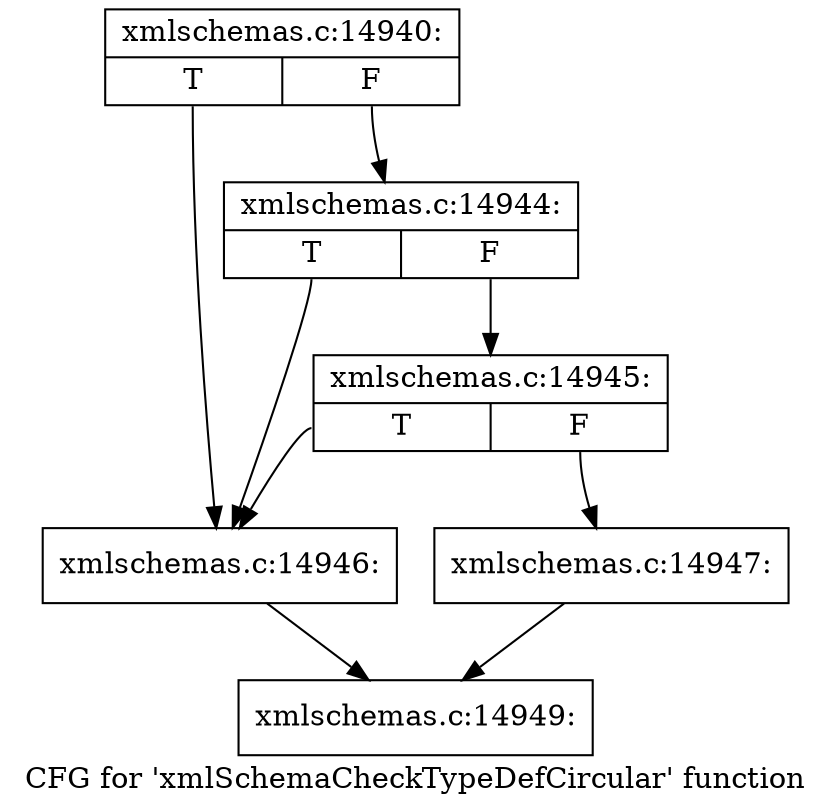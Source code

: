 digraph "CFG for 'xmlSchemaCheckTypeDefCircular' function" {
	label="CFG for 'xmlSchemaCheckTypeDefCircular' function";

	Node0x50c5470 [shape=record,label="{xmlschemas.c:14940:|{<s0>T|<s1>F}}"];
	Node0x50c5470:s0 -> Node0x50c40f0;
	Node0x50c5470:s1 -> Node0x50c4210;
	Node0x50c4210 [shape=record,label="{xmlschemas.c:14944:|{<s0>T|<s1>F}}"];
	Node0x50c4210:s0 -> Node0x50c40f0;
	Node0x50c4210:s1 -> Node0x50c4190;
	Node0x50c4190 [shape=record,label="{xmlschemas.c:14945:|{<s0>T|<s1>F}}"];
	Node0x50c4190:s0 -> Node0x50c40f0;
	Node0x50c4190:s1 -> Node0x50c4140;
	Node0x50c40f0 [shape=record,label="{xmlschemas.c:14946:}"];
	Node0x50c40f0 -> Node0x50c5f20;
	Node0x50c4140 [shape=record,label="{xmlschemas.c:14947:}"];
	Node0x50c4140 -> Node0x50c5f20;
	Node0x50c5f20 [shape=record,label="{xmlschemas.c:14949:}"];
}
